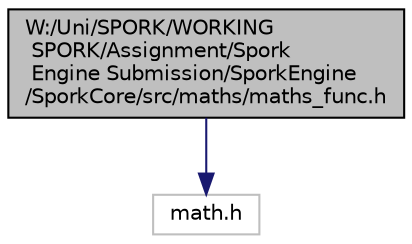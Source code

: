 digraph "W:/Uni/SPORK/WORKING SPORK/Assignment/Spork Engine Submission/SporkEngine/SporkCore/src/maths/maths_func.h"
{
  edge [fontname="Helvetica",fontsize="10",labelfontname="Helvetica",labelfontsize="10"];
  node [fontname="Helvetica",fontsize="10",shape=record];
  Node0 [label="W:/Uni/SPORK/WORKING\l SPORK/Assignment/Spork\l Engine Submission/SporkEngine\l/SporkCore/src/maths/maths_func.h",height=0.2,width=0.4,color="black", fillcolor="grey75", style="filled", fontcolor="black"];
  Node0 -> Node1 [color="midnightblue",fontsize="10",style="solid"];
  Node1 [label="math.h",height=0.2,width=0.4,color="grey75", fillcolor="white", style="filled"];
}
